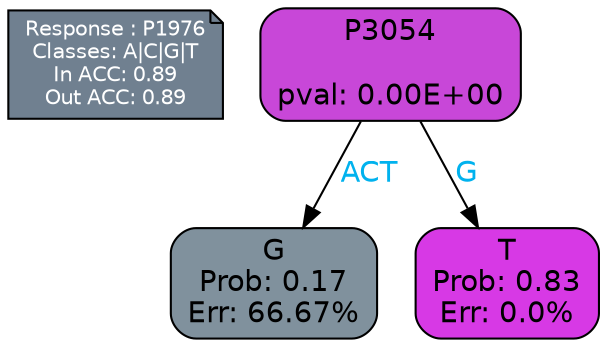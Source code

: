 digraph Tree {
node [shape=box, style="filled, rounded", color="black", fontname=helvetica] ;
graph [ranksep=equally, splines=polylines, bgcolor=transparent, dpi=600] ;
edge [fontname=helvetica] ;
LEGEND [label="Response : P1976
Classes: A|C|G|T
In ACC: 0.89
Out ACC: 0.89
",shape=note,align=left,style=filled,fillcolor="slategray",fontcolor="white",fontsize=10];1 [label="P3054

pval: 0.00E+00", fillcolor="#c847d8"] ;
2 [label="G
Prob: 0.17
Err: 66.67%", fillcolor="#80919d"] ;
3 [label="T
Prob: 0.83
Err: 0.0%", fillcolor="#d739e5"] ;
1 -> 2 [label="ACT",fontcolor=deepskyblue2] ;
1 -> 3 [label="G",fontcolor=deepskyblue2] ;
{rank = same; 2;3;}{rank = same; LEGEND;1;}}